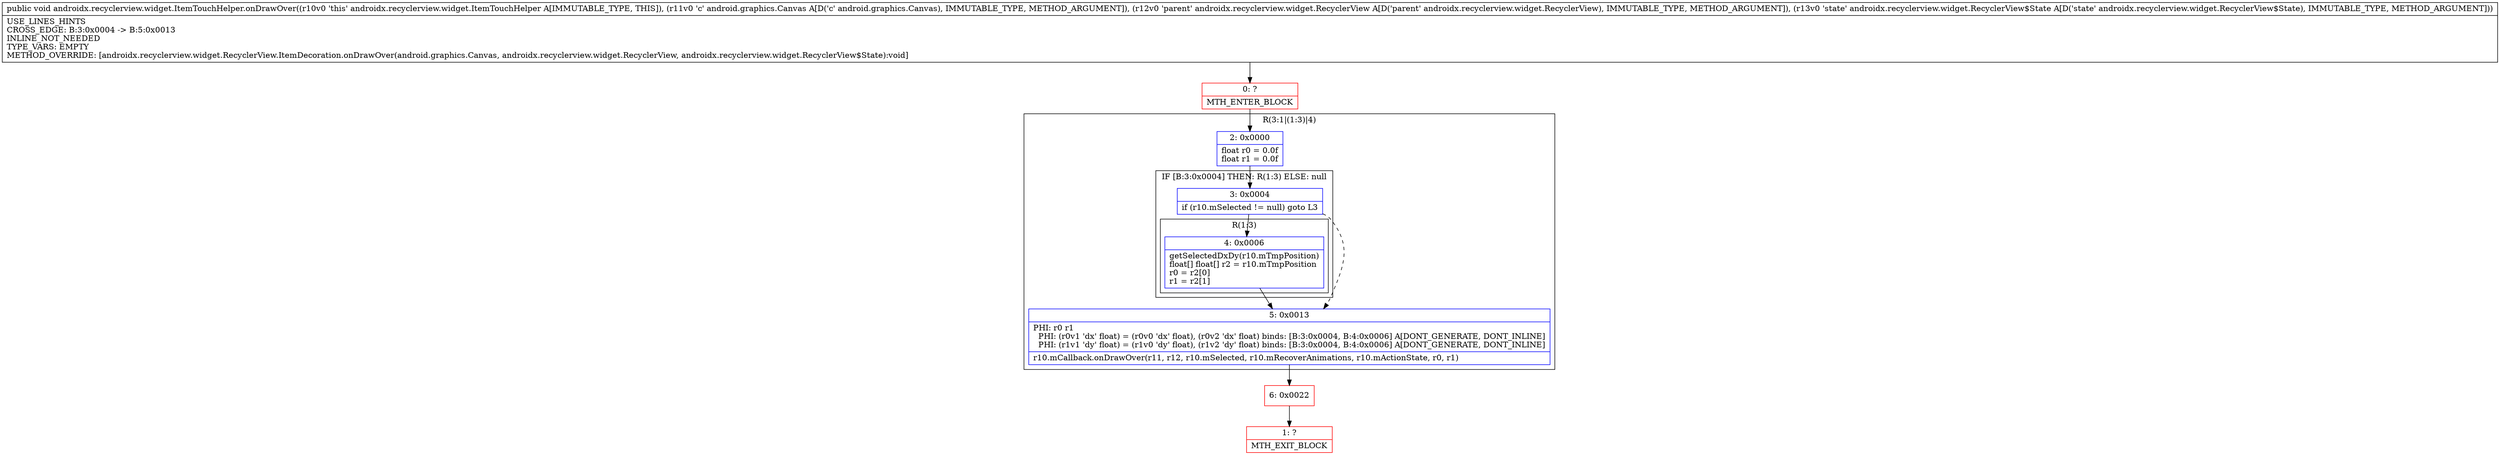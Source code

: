 digraph "CFG forandroidx.recyclerview.widget.ItemTouchHelper.onDrawOver(Landroid\/graphics\/Canvas;Landroidx\/recyclerview\/widget\/RecyclerView;Landroidx\/recyclerview\/widget\/RecyclerView$State;)V" {
subgraph cluster_Region_2053144016 {
label = "R(3:1|(1:3)|4)";
node [shape=record,color=blue];
Node_2 [shape=record,label="{2\:\ 0x0000|float r0 = 0.0f\lfloat r1 = 0.0f\l}"];
subgraph cluster_IfRegion_1776375445 {
label = "IF [B:3:0x0004] THEN: R(1:3) ELSE: null";
node [shape=record,color=blue];
Node_3 [shape=record,label="{3\:\ 0x0004|if (r10.mSelected != null) goto L3\l}"];
subgraph cluster_Region_874069738 {
label = "R(1:3)";
node [shape=record,color=blue];
Node_4 [shape=record,label="{4\:\ 0x0006|getSelectedDxDy(r10.mTmpPosition)\lfloat[] float[] r2 = r10.mTmpPosition\lr0 = r2[0]\lr1 = r2[1]\l}"];
}
}
Node_5 [shape=record,label="{5\:\ 0x0013|PHI: r0 r1 \l  PHI: (r0v1 'dx' float) = (r0v0 'dx' float), (r0v2 'dx' float) binds: [B:3:0x0004, B:4:0x0006] A[DONT_GENERATE, DONT_INLINE]\l  PHI: (r1v1 'dy' float) = (r1v0 'dy' float), (r1v2 'dy' float) binds: [B:3:0x0004, B:4:0x0006] A[DONT_GENERATE, DONT_INLINE]\l|r10.mCallback.onDrawOver(r11, r12, r10.mSelected, r10.mRecoverAnimations, r10.mActionState, r0, r1)\l}"];
}
Node_0 [shape=record,color=red,label="{0\:\ ?|MTH_ENTER_BLOCK\l}"];
Node_6 [shape=record,color=red,label="{6\:\ 0x0022}"];
Node_1 [shape=record,color=red,label="{1\:\ ?|MTH_EXIT_BLOCK\l}"];
MethodNode[shape=record,label="{public void androidx.recyclerview.widget.ItemTouchHelper.onDrawOver((r10v0 'this' androidx.recyclerview.widget.ItemTouchHelper A[IMMUTABLE_TYPE, THIS]), (r11v0 'c' android.graphics.Canvas A[D('c' android.graphics.Canvas), IMMUTABLE_TYPE, METHOD_ARGUMENT]), (r12v0 'parent' androidx.recyclerview.widget.RecyclerView A[D('parent' androidx.recyclerview.widget.RecyclerView), IMMUTABLE_TYPE, METHOD_ARGUMENT]), (r13v0 'state' androidx.recyclerview.widget.RecyclerView$State A[D('state' androidx.recyclerview.widget.RecyclerView$State), IMMUTABLE_TYPE, METHOD_ARGUMENT]))  | USE_LINES_HINTS\lCROSS_EDGE: B:3:0x0004 \-\> B:5:0x0013\lINLINE_NOT_NEEDED\lTYPE_VARS: EMPTY\lMETHOD_OVERRIDE: [androidx.recyclerview.widget.RecyclerView.ItemDecoration.onDrawOver(android.graphics.Canvas, androidx.recyclerview.widget.RecyclerView, androidx.recyclerview.widget.RecyclerView$State):void]\l}"];
MethodNode -> Node_0;Node_2 -> Node_3;
Node_3 -> Node_4;
Node_3 -> Node_5[style=dashed];
Node_4 -> Node_5;
Node_5 -> Node_6;
Node_0 -> Node_2;
Node_6 -> Node_1;
}

